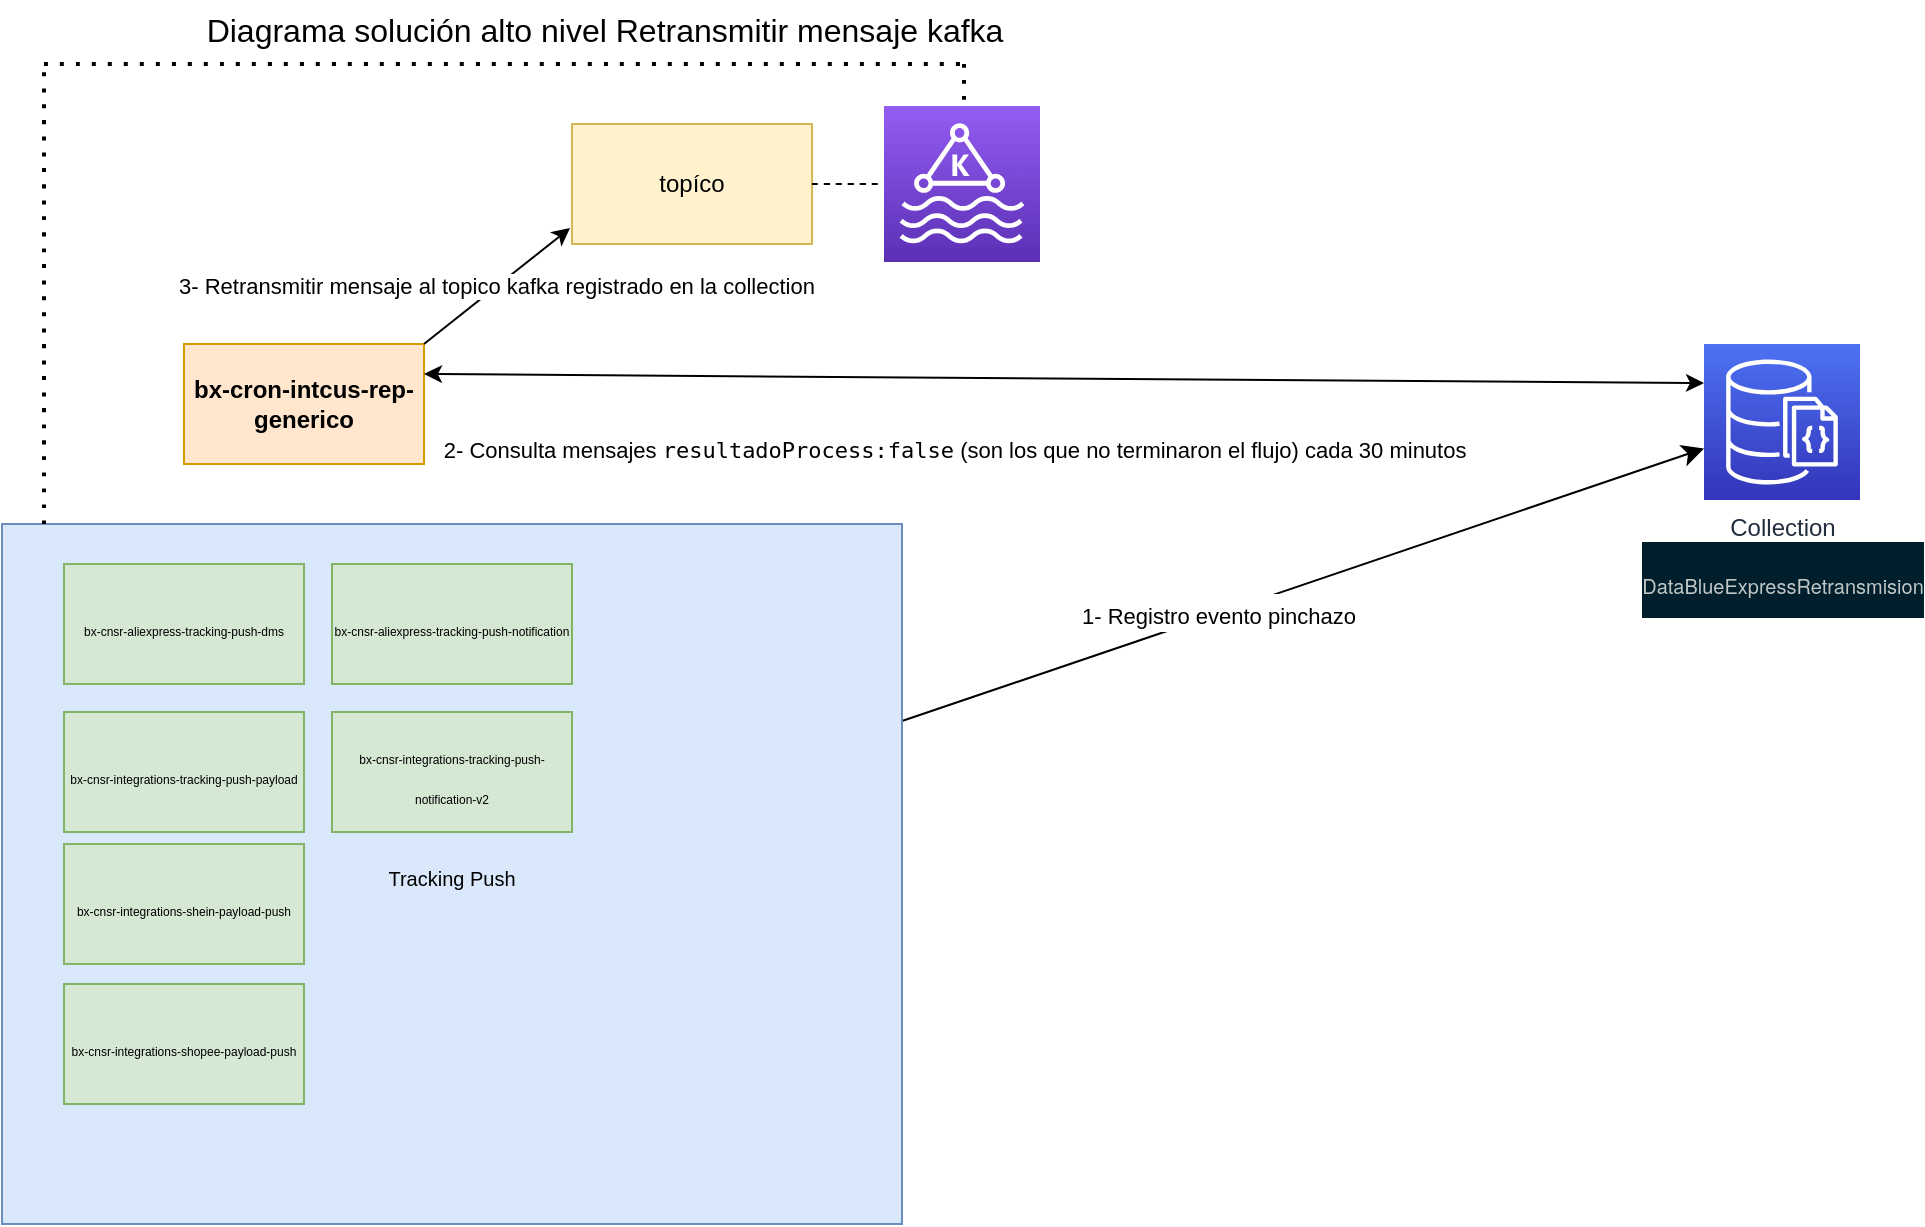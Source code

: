<mxfile version="22.1.7" type="github">
  <diagram id="bBTnM0Bof4FImpnx4-uH" name="Page-1">
    <mxGraphModel dx="1185" dy="661" grid="1" gridSize="10" guides="1" tooltips="1" connect="1" arrows="1" fold="1" page="1" pageScale="1" pageWidth="827" pageHeight="1169" math="0" shadow="0">
      <root>
        <mxCell id="0" />
        <mxCell id="1" parent="0" />
        <mxCell id="OU2u1vkTPK5hf4tIQWwU-1" value="&lt;strong data-renderer-mark=&quot;true&quot;&gt;bx-cron-intcus-rep-generico&lt;/strong&gt;" style="rounded=0;whiteSpace=wrap;html=1;fillColor=#ffe6cc;strokeColor=#d79b00;" parent="1" vertex="1">
          <mxGeometry x="100" y="400" width="120" height="60" as="geometry" />
        </mxCell>
        <mxCell id="OU2u1vkTPK5hf4tIQWwU-2" value="3- Retransmitir mensaje al topico kafka registrado en la collection" style="endArrow=classic;html=1;rounded=0;exitX=1;exitY=0;exitDx=0;exitDy=0;entryX=-0.008;entryY=0.867;entryDx=0;entryDy=0;entryPerimeter=0;" parent="1" source="OU2u1vkTPK5hf4tIQWwU-1" target="OU2u1vkTPK5hf4tIQWwU-4" edge="1">
          <mxGeometry width="50" height="50" relative="1" as="geometry">
            <mxPoint x="230" y="380" as="sourcePoint" />
            <mxPoint x="280" y="330" as="targetPoint" />
          </mxGeometry>
        </mxCell>
        <mxCell id="OU2u1vkTPK5hf4tIQWwU-3" value="" style="shape=image;html=1;verticalAlign=top;verticalLabelPosition=bottom;labelBackgroundColor=#ffffff;imageAspect=0;aspect=fixed;image=https://cdn3.iconfinder.com/data/icons/UltimateGnome/128x128/status/gnome-fs-loading-icon.png;direction=south;" parent="1" vertex="1">
          <mxGeometry x="40" y="410" width="40" height="40" as="geometry" />
        </mxCell>
        <mxCell id="OU2u1vkTPK5hf4tIQWwU-4" value="topíco" style="rounded=0;whiteSpace=wrap;html=1;fillColor=#fff2cc;strokeColor=#d6b656;" parent="1" vertex="1">
          <mxGeometry x="294" y="290" width="120" height="60" as="geometry" />
        </mxCell>
        <mxCell id="OU2u1vkTPK5hf4tIQWwU-5" value="" style="sketch=0;points=[[0,0,0],[0.25,0,0],[0.5,0,0],[0.75,0,0],[1,0,0],[0,1,0],[0.25,1,0],[0.5,1,0],[0.75,1,0],[1,1,0],[0,0.25,0],[0,0.5,0],[0,0.75,0],[1,0.25,0],[1,0.5,0],[1,0.75,0]];outlineConnect=0;fontColor=#232F3E;gradientColor=#945DF2;gradientDirection=north;fillColor=#5A30B5;strokeColor=#ffffff;dashed=0;verticalLabelPosition=bottom;verticalAlign=top;align=center;html=1;fontSize=12;fontStyle=0;aspect=fixed;shape=mxgraph.aws4.resourceIcon;resIcon=mxgraph.aws4.managed_streaming_for_kafka;" parent="1" vertex="1">
          <mxGeometry x="450" y="281" width="78" height="78" as="geometry" />
        </mxCell>
        <mxCell id="OU2u1vkTPK5hf4tIQWwU-9" value="Collection&lt;h3 style=&quot;box-sizing: border-box; user-select: text; outline-color: rgb(4, 152, 236); margin: unset; font-family: &amp;quot;Euclid Circular A&amp;quot;, Akzidenz, &amp;quot;Helvetica Neue&amp;quot;, Helvetica, Arial, sans-serif; font-size: 24px; line-height: 32px; font-weight: 500; overflow: hidden; text-overflow: ellipsis; color: rgb(193, 199, 198); font-style: normal; font-variant-ligatures: normal; font-variant-caps: normal; letter-spacing: normal; text-align: start; text-indent: 0px; text-transform: none; word-spacing: 0px; -webkit-text-stroke-width: 0px; background-color: rgb(0, 30, 43); text-decoration-thickness: initial; text-decoration-style: initial; text-decoration-color: initial;&quot; data-testid=&quot;collection-header-title-collection&quot; class=&quot;leafygreen-ui-u639cr&quot;&gt;&lt;font style=&quot;font-size: 10px;&quot;&gt;DataBlueExpressRetransmision&lt;/font&gt;&lt;/h3&gt;" style="sketch=0;points=[[0,0,0],[0.25,0,0],[0.5,0,0],[0.75,0,0],[1,0,0],[0,1,0],[0.25,1,0],[0.5,1,0],[0.75,1,0],[1,1,0],[0,0.25,0],[0,0.5,0],[0,0.75,0],[1,0.25,0],[1,0.5,0],[1,0.75,0]];outlineConnect=0;fontColor=#232F3E;gradientColor=#4D72F3;gradientDirection=north;fillColor=#3334B9;strokeColor=#ffffff;dashed=0;verticalLabelPosition=bottom;verticalAlign=top;align=center;html=1;fontSize=12;fontStyle=0;aspect=fixed;shape=mxgraph.aws4.resourceIcon;resIcon=mxgraph.aws4.documentdb_with_mongodb_compatibility;" parent="1" vertex="1">
          <mxGeometry x="860" y="400" width="78" height="78" as="geometry" />
        </mxCell>
        <mxCell id="OU2u1vkTPK5hf4tIQWwU-17" value="" style="endArrow=classic;startArrow=classic;html=1;rounded=0;entryX=0;entryY=0.25;entryDx=0;entryDy=0;entryPerimeter=0;exitX=1;exitY=0.25;exitDx=0;exitDy=0;" parent="1" source="OU2u1vkTPK5hf4tIQWwU-1" target="OU2u1vkTPK5hf4tIQWwU-9" edge="1">
          <mxGeometry width="50" height="50" relative="1" as="geometry">
            <mxPoint x="330" y="520" as="sourcePoint" />
            <mxPoint x="380" y="470" as="targetPoint" />
          </mxGeometry>
        </mxCell>
        <mxCell id="OU2u1vkTPK5hf4tIQWwU-18" value="&lt;div&gt;&lt;br&gt;&lt;/div&gt;&lt;div&gt;&lt;br&gt;&lt;/div&gt;&lt;div&gt;&amp;nbsp; 2- Consulta mensajes&amp;nbsp;&lt;span class=&quot;prismjs confluence-ssr-app-49loy0&quot; data-ds--code--code-block=&quot;&quot; data-code-lang=&quot;&quot;&gt;&lt;code style=&quot;&quot; class=&quot;language-&quot;&gt;resultadoProcess:false&lt;/code&gt;&lt;/span&gt; (son los que no terminaron el flujo) cada 30 minutos&lt;/div&gt;&lt;div&gt;&lt;br&gt;&lt;br&gt;&lt;br&gt;&lt;/div&gt;" style="edgeLabel;html=1;align=center;verticalAlign=middle;resizable=0;points=[];" parent="OU2u1vkTPK5hf4tIQWwU-17" vertex="1" connectable="0">
          <mxGeometry x="-0.322" y="-2" relative="1" as="geometry">
            <mxPoint x="45" y="41" as="offset" />
          </mxGeometry>
        </mxCell>
        <mxCell id="xOLhfUS5g9cSb4-Da-gZ-21" style="edgeStyle=none;curved=1;rounded=0;orthogonalLoop=1;jettySize=auto;html=1;fontSize=12;startSize=8;endSize=8;" edge="1" parent="1" source="xOLhfUS5g9cSb4-Da-gZ-14" target="OU2u1vkTPK5hf4tIQWwU-9">
          <mxGeometry relative="1" as="geometry" />
        </mxCell>
        <mxCell id="xOLhfUS5g9cSb4-Da-gZ-22" value="&lt;font style=&quot;font-size: 11px;&quot;&gt;1- Registro evento pinchazo &lt;br&gt;&lt;/font&gt;" style="edgeLabel;html=1;align=center;verticalAlign=middle;resizable=0;points=[];fontSize=16;" vertex="1" connectable="0" parent="xOLhfUS5g9cSb4-Da-gZ-21">
          <mxGeometry x="-0.214" y="1" relative="1" as="geometry">
            <mxPoint as="offset" />
          </mxGeometry>
        </mxCell>
        <mxCell id="xOLhfUS5g9cSb4-Da-gZ-14" value="&lt;font style=&quot;font-size: 10px;&quot;&gt;Tracking Push&lt;/font&gt;" style="rounded=0;whiteSpace=wrap;html=1;fontSize=16;fillColor=#dae8fc;strokeColor=#6c8ebf;" vertex="1" parent="1">
          <mxGeometry x="9" y="490" width="450" height="350" as="geometry" />
        </mxCell>
        <mxCell id="xOLhfUS5g9cSb4-Da-gZ-15" value="&lt;font style=&quot;font-size: 6px;&quot;&gt;bx-cnsr-aliexpress-tracking-push-dms&lt;/font&gt;" style="rounded=0;whiteSpace=wrap;html=1;fontSize=16;fillColor=#d5e8d4;strokeColor=#82b366;" vertex="1" parent="1">
          <mxGeometry x="40" y="510" width="120" height="60" as="geometry" />
        </mxCell>
        <mxCell id="xOLhfUS5g9cSb4-Da-gZ-16" value="&lt;font style=&quot;font-size: 6px;&quot;&gt;bx-cnsr-aliexpress-tracking-push-notification&lt;/font&gt;" style="rounded=0;whiteSpace=wrap;html=1;fontSize=16;fillColor=#d5e8d4;strokeColor=#82b366;" vertex="1" parent="1">
          <mxGeometry x="174" y="510" width="120" height="60" as="geometry" />
        </mxCell>
        <mxCell id="xOLhfUS5g9cSb4-Da-gZ-17" value="&lt;font style=&quot;font-size: 6px;&quot;&gt;bx-cnsr-integrations-tracking-push-notification-v2&lt;/font&gt;" style="rounded=0;whiteSpace=wrap;html=1;fontSize=16;fillColor=#d5e8d4;strokeColor=#82b366;" vertex="1" parent="1">
          <mxGeometry x="174" y="584" width="120" height="60" as="geometry" />
        </mxCell>
        <mxCell id="xOLhfUS5g9cSb4-Da-gZ-18" value="&lt;font style=&quot;font-size: 6px;&quot;&gt;bx-cnsr-integrations-tracking-push-payload&lt;/font&gt;" style="rounded=0;whiteSpace=wrap;html=1;fontSize=16;fillColor=#d5e8d4;strokeColor=#82b366;" vertex="1" parent="1">
          <mxGeometry x="40" y="584" width="120" height="60" as="geometry" />
        </mxCell>
        <mxCell id="xOLhfUS5g9cSb4-Da-gZ-19" value="&lt;font style=&quot;font-size: 6px;&quot;&gt;bx-cnsr-integrations-shein-payload-push&lt;/font&gt;" style="rounded=0;whiteSpace=wrap;html=1;fontSize=16;fillColor=#d5e8d4;strokeColor=#82b366;" vertex="1" parent="1">
          <mxGeometry x="40" y="650" width="120" height="60" as="geometry" />
        </mxCell>
        <mxCell id="xOLhfUS5g9cSb4-Da-gZ-20" value="&lt;font style=&quot;font-size: 6px;&quot;&gt;bx-cnsr-integrations-shopee-payload-push&lt;/font&gt;" style="rounded=0;whiteSpace=wrap;html=1;fontSize=16;fillColor=#d5e8d4;strokeColor=#82b366;" vertex="1" parent="1">
          <mxGeometry x="40" y="720" width="120" height="60" as="geometry" />
        </mxCell>
        <mxCell id="xOLhfUS5g9cSb4-Da-gZ-23" value="Diagrama solución alto nivel Retransmitir mensaje kafka" style="text;html=1;align=center;verticalAlign=middle;resizable=0;points=[];autosize=1;strokeColor=none;fillColor=none;fontSize=16;" vertex="1" parent="1">
          <mxGeometry x="100" y="228" width="420" height="30" as="geometry" />
        </mxCell>
        <mxCell id="xOLhfUS5g9cSb4-Da-gZ-25" value="" style="endArrow=none;dashed=1;html=1;rounded=0;fontSize=12;startSize=8;endSize=8;curved=1;entryX=0;entryY=0.5;entryDx=0;entryDy=0;entryPerimeter=0;exitX=1;exitY=0.5;exitDx=0;exitDy=0;" edge="1" parent="1" source="OU2u1vkTPK5hf4tIQWwU-4" target="OU2u1vkTPK5hf4tIQWwU-5">
          <mxGeometry width="50" height="50" relative="1" as="geometry">
            <mxPoint x="200" y="330" as="sourcePoint" />
            <mxPoint x="250" y="280" as="targetPoint" />
          </mxGeometry>
        </mxCell>
        <mxCell id="xOLhfUS5g9cSb4-Da-gZ-26" value="" style="endArrow=none;dashed=1;html=1;dashPattern=1 3;strokeWidth=2;rounded=0;fontSize=12;startSize=8;endSize=8;curved=1;" edge="1" parent="1">
          <mxGeometry width="50" height="50" relative="1" as="geometry">
            <mxPoint x="490" y="260" as="sourcePoint" />
            <mxPoint x="490" y="280" as="targetPoint" />
          </mxGeometry>
        </mxCell>
        <mxCell id="xOLhfUS5g9cSb4-Da-gZ-27" value="" style="endArrow=none;dashed=1;html=1;dashPattern=1 3;strokeWidth=2;rounded=0;fontSize=12;startSize=8;endSize=8;curved=1;" edge="1" parent="1">
          <mxGeometry width="50" height="50" relative="1" as="geometry">
            <mxPoint x="30" y="260" as="sourcePoint" />
            <mxPoint x="490" y="260" as="targetPoint" />
          </mxGeometry>
        </mxCell>
        <mxCell id="xOLhfUS5g9cSb4-Da-gZ-28" value="" style="endArrow=none;dashed=1;html=1;dashPattern=1 3;strokeWidth=2;rounded=0;fontSize=12;startSize=8;endSize=8;curved=1;" edge="1" parent="1">
          <mxGeometry width="50" height="50" relative="1" as="geometry">
            <mxPoint x="30" y="490" as="sourcePoint" />
            <mxPoint x="30" y="260" as="targetPoint" />
          </mxGeometry>
        </mxCell>
      </root>
    </mxGraphModel>
  </diagram>
</mxfile>

